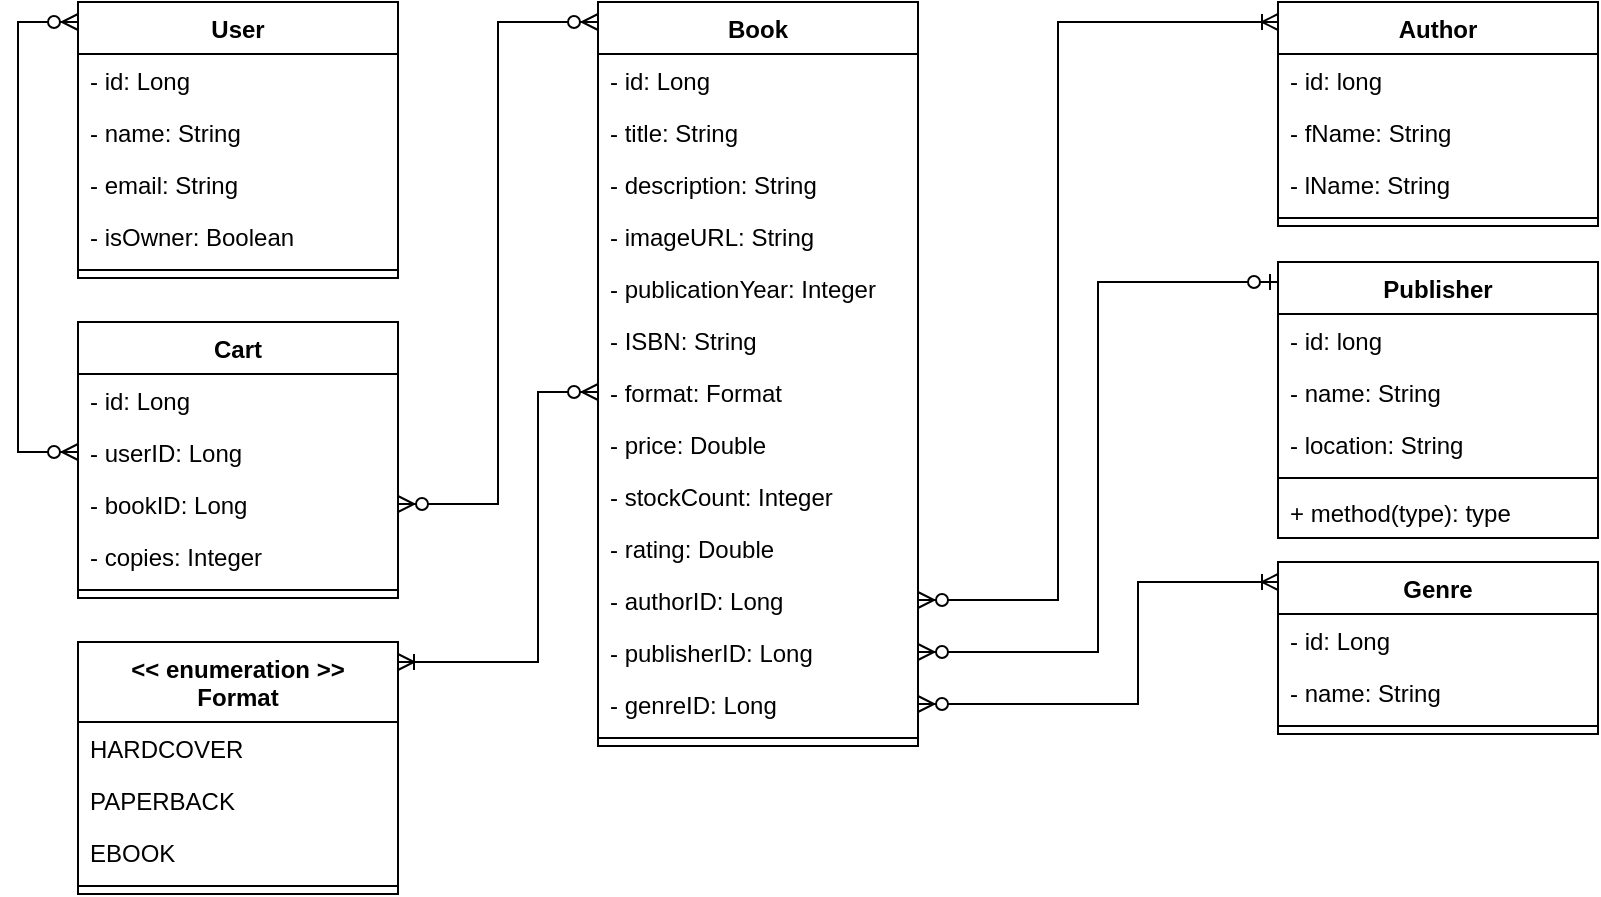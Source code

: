 <mxfile version="14.4.3" type="device"><diagram id="G3pTq0MA69egy5FtvFMT" name="Page-1"><mxGraphModel dx="946" dy="617" grid="1" gridSize="10" guides="1" tooltips="1" connect="1" arrows="1" fold="1" page="1" pageScale="1" pageWidth="850" pageHeight="1100" math="0" shadow="0"><root><mxCell id="0"/><mxCell id="1" parent="0"/><mxCell id="gHgjY98yb04o93Fi81qX-1" value="Book" style="swimlane;fontStyle=1;align=center;verticalAlign=top;childLayout=stackLayout;horizontal=1;startSize=26;horizontalStack=0;resizeParent=1;resizeParentMax=0;resizeLast=0;collapsible=1;marginBottom=0;" vertex="1" parent="1"><mxGeometry x="320" y="40" width="160" height="372" as="geometry"/></mxCell><mxCell id="gHgjY98yb04o93Fi81qX-5" value="- id: Long" style="text;strokeColor=none;fillColor=none;align=left;verticalAlign=top;spacingLeft=4;spacingRight=4;overflow=hidden;rotatable=0;points=[[0,0.5],[1,0.5]];portConstraint=eastwest;" vertex="1" parent="gHgjY98yb04o93Fi81qX-1"><mxGeometry y="26" width="160" height="26" as="geometry"/></mxCell><mxCell id="gHgjY98yb04o93Fi81qX-2" value="- title: String" style="text;strokeColor=none;fillColor=none;align=left;verticalAlign=top;spacingLeft=4;spacingRight=4;overflow=hidden;rotatable=0;points=[[0,0.5],[1,0.5]];portConstraint=eastwest;" vertex="1" parent="gHgjY98yb04o93Fi81qX-1"><mxGeometry y="52" width="160" height="26" as="geometry"/></mxCell><mxCell id="gHgjY98yb04o93Fi81qX-6" value="- description: String" style="text;strokeColor=none;fillColor=none;align=left;verticalAlign=top;spacingLeft=4;spacingRight=4;overflow=hidden;rotatable=0;points=[[0,0.5],[1,0.5]];portConstraint=eastwest;" vertex="1" parent="gHgjY98yb04o93Fi81qX-1"><mxGeometry y="78" width="160" height="26" as="geometry"/></mxCell><mxCell id="gHgjY98yb04o93Fi81qX-9" value="- imageURL: String" style="text;strokeColor=none;fillColor=none;align=left;verticalAlign=top;spacingLeft=4;spacingRight=4;overflow=hidden;rotatable=0;points=[[0,0.5],[1,0.5]];portConstraint=eastwest;" vertex="1" parent="gHgjY98yb04o93Fi81qX-1"><mxGeometry y="104" width="160" height="26" as="geometry"/></mxCell><mxCell id="gHgjY98yb04o93Fi81qX-10" value="- publicationYear: Integer" style="text;strokeColor=none;fillColor=none;align=left;verticalAlign=top;spacingLeft=4;spacingRight=4;overflow=hidden;rotatable=0;points=[[0,0.5],[1,0.5]];portConstraint=eastwest;" vertex="1" parent="gHgjY98yb04o93Fi81qX-1"><mxGeometry y="130" width="160" height="26" as="geometry"/></mxCell><mxCell id="gHgjY98yb04o93Fi81qX-53" value="- ISBN: String" style="text;strokeColor=none;fillColor=none;align=left;verticalAlign=top;spacingLeft=4;spacingRight=4;overflow=hidden;rotatable=0;points=[[0,0.5],[1,0.5]];portConstraint=eastwest;" vertex="1" parent="gHgjY98yb04o93Fi81qX-1"><mxGeometry y="156" width="160" height="26" as="geometry"/></mxCell><mxCell id="gHgjY98yb04o93Fi81qX-81" value="- format: Format" style="text;strokeColor=none;fillColor=none;align=left;verticalAlign=top;spacingLeft=4;spacingRight=4;overflow=hidden;rotatable=0;points=[[0,0.5],[1,0.5]];portConstraint=eastwest;" vertex="1" parent="gHgjY98yb04o93Fi81qX-1"><mxGeometry y="182" width="160" height="26" as="geometry"/></mxCell><mxCell id="gHgjY98yb04o93Fi81qX-77" value="- price: Double" style="text;strokeColor=none;fillColor=none;align=left;verticalAlign=top;spacingLeft=4;spacingRight=4;overflow=hidden;rotatable=0;points=[[0,0.5],[1,0.5]];portConstraint=eastwest;" vertex="1" parent="gHgjY98yb04o93Fi81qX-1"><mxGeometry y="208" width="160" height="26" as="geometry"/></mxCell><mxCell id="gHgjY98yb04o93Fi81qX-56" value="- stockCount: Integer" style="text;strokeColor=none;fillColor=none;align=left;verticalAlign=top;spacingLeft=4;spacingRight=4;overflow=hidden;rotatable=0;points=[[0,0.5],[1,0.5]];portConstraint=eastwest;" vertex="1" parent="gHgjY98yb04o93Fi81qX-1"><mxGeometry y="234" width="160" height="26" as="geometry"/></mxCell><mxCell id="gHgjY98yb04o93Fi81qX-43" value="- rating: Double" style="text;strokeColor=none;fillColor=none;align=left;verticalAlign=top;spacingLeft=4;spacingRight=4;overflow=hidden;rotatable=0;points=[[0,0.5],[1,0.5]];portConstraint=eastwest;" vertex="1" parent="gHgjY98yb04o93Fi81qX-1"><mxGeometry y="260" width="160" height="26" as="geometry"/></mxCell><mxCell id="gHgjY98yb04o93Fi81qX-8" value="- authorID: Long" style="text;strokeColor=none;fillColor=none;align=left;verticalAlign=top;spacingLeft=4;spacingRight=4;overflow=hidden;rotatable=0;points=[[0,0.5],[1,0.5]];portConstraint=eastwest;" vertex="1" parent="gHgjY98yb04o93Fi81qX-1"><mxGeometry y="286" width="160" height="26" as="geometry"/></mxCell><mxCell id="gHgjY98yb04o93Fi81qX-31" value="- publisherID: Long" style="text;strokeColor=none;fillColor=none;align=left;verticalAlign=top;spacingLeft=4;spacingRight=4;overflow=hidden;rotatable=0;points=[[0,0.5],[1,0.5]];portConstraint=eastwest;" vertex="1" parent="gHgjY98yb04o93Fi81qX-1"><mxGeometry y="312" width="160" height="26" as="geometry"/></mxCell><mxCell id="gHgjY98yb04o93Fi81qX-7" value="- genreID: Long" style="text;strokeColor=none;fillColor=none;align=left;verticalAlign=top;spacingLeft=4;spacingRight=4;overflow=hidden;rotatable=0;points=[[0,0.5],[1,0.5]];portConstraint=eastwest;" vertex="1" parent="gHgjY98yb04o93Fi81qX-1"><mxGeometry y="338" width="160" height="26" as="geometry"/></mxCell><mxCell id="gHgjY98yb04o93Fi81qX-3" value="" style="line;strokeWidth=1;fillColor=none;align=left;verticalAlign=middle;spacingTop=-1;spacingLeft=3;spacingRight=3;rotatable=0;labelPosition=right;points=[];portConstraint=eastwest;" vertex="1" parent="gHgjY98yb04o93Fi81qX-1"><mxGeometry y="364" width="160" height="8" as="geometry"/></mxCell><mxCell id="gHgjY98yb04o93Fi81qX-11" value="Author" style="swimlane;fontStyle=1;align=center;verticalAlign=top;childLayout=stackLayout;horizontal=1;startSize=26;horizontalStack=0;resizeParent=1;resizeParentMax=0;resizeLast=0;collapsible=1;marginBottom=0;" vertex="1" parent="1"><mxGeometry x="660" y="40" width="160" height="112" as="geometry"/></mxCell><mxCell id="gHgjY98yb04o93Fi81qX-12" value="- id: long" style="text;strokeColor=none;fillColor=none;align=left;verticalAlign=top;spacingLeft=4;spacingRight=4;overflow=hidden;rotatable=0;points=[[0,0.5],[1,0.5]];portConstraint=eastwest;" vertex="1" parent="gHgjY98yb04o93Fi81qX-11"><mxGeometry y="26" width="160" height="26" as="geometry"/></mxCell><mxCell id="gHgjY98yb04o93Fi81qX-13" value="- fName: String" style="text;strokeColor=none;fillColor=none;align=left;verticalAlign=top;spacingLeft=4;spacingRight=4;overflow=hidden;rotatable=0;points=[[0,0.5],[1,0.5]];portConstraint=eastwest;" vertex="1" parent="gHgjY98yb04o93Fi81qX-11"><mxGeometry y="52" width="160" height="26" as="geometry"/></mxCell><mxCell id="gHgjY98yb04o93Fi81qX-14" value="- lName: String" style="text;strokeColor=none;fillColor=none;align=left;verticalAlign=top;spacingLeft=4;spacingRight=4;overflow=hidden;rotatable=0;points=[[0,0.5],[1,0.5]];portConstraint=eastwest;" vertex="1" parent="gHgjY98yb04o93Fi81qX-11"><mxGeometry y="78" width="160" height="26" as="geometry"/></mxCell><mxCell id="gHgjY98yb04o93Fi81qX-19" value="" style="line;strokeWidth=1;fillColor=none;align=left;verticalAlign=middle;spacingTop=-1;spacingLeft=3;spacingRight=3;rotatable=0;labelPosition=right;points=[];portConstraint=eastwest;" vertex="1" parent="gHgjY98yb04o93Fi81qX-11"><mxGeometry y="104" width="160" height="8" as="geometry"/></mxCell><mxCell id="gHgjY98yb04o93Fi81qX-21" value="Publisher" style="swimlane;fontStyle=1;align=center;verticalAlign=top;childLayout=stackLayout;horizontal=1;startSize=26;horizontalStack=0;resizeParent=1;resizeParentMax=0;resizeLast=0;collapsible=1;marginBottom=0;" vertex="1" parent="1"><mxGeometry x="660" y="170" width="160" height="138" as="geometry"/></mxCell><mxCell id="gHgjY98yb04o93Fi81qX-22" value="- id: long" style="text;strokeColor=none;fillColor=none;align=left;verticalAlign=top;spacingLeft=4;spacingRight=4;overflow=hidden;rotatable=0;points=[[0,0.5],[1,0.5]];portConstraint=eastwest;" vertex="1" parent="gHgjY98yb04o93Fi81qX-21"><mxGeometry y="26" width="160" height="26" as="geometry"/></mxCell><mxCell id="gHgjY98yb04o93Fi81qX-23" value="- name: String" style="text;strokeColor=none;fillColor=none;align=left;verticalAlign=top;spacingLeft=4;spacingRight=4;overflow=hidden;rotatable=0;points=[[0,0.5],[1,0.5]];portConstraint=eastwest;" vertex="1" parent="gHgjY98yb04o93Fi81qX-21"><mxGeometry y="52" width="160" height="26" as="geometry"/></mxCell><mxCell id="gHgjY98yb04o93Fi81qX-24" value="- location: String" style="text;strokeColor=none;fillColor=none;align=left;verticalAlign=top;spacingLeft=4;spacingRight=4;overflow=hidden;rotatable=0;points=[[0,0.5],[1,0.5]];portConstraint=eastwest;" vertex="1" parent="gHgjY98yb04o93Fi81qX-21"><mxGeometry y="78" width="160" height="26" as="geometry"/></mxCell><mxCell id="gHgjY98yb04o93Fi81qX-29" value="" style="line;strokeWidth=1;fillColor=none;align=left;verticalAlign=middle;spacingTop=-1;spacingLeft=3;spacingRight=3;rotatable=0;labelPosition=right;points=[];portConstraint=eastwest;" vertex="1" parent="gHgjY98yb04o93Fi81qX-21"><mxGeometry y="104" width="160" height="8" as="geometry"/></mxCell><mxCell id="gHgjY98yb04o93Fi81qX-30" value="+ method(type): type" style="text;strokeColor=none;fillColor=none;align=left;verticalAlign=top;spacingLeft=4;spacingRight=4;overflow=hidden;rotatable=0;points=[[0,0.5],[1,0.5]];portConstraint=eastwest;" vertex="1" parent="gHgjY98yb04o93Fi81qX-21"><mxGeometry y="112" width="160" height="26" as="geometry"/></mxCell><mxCell id="gHgjY98yb04o93Fi81qX-32" value="Genre" style="swimlane;fontStyle=1;align=center;verticalAlign=top;childLayout=stackLayout;horizontal=1;startSize=26;horizontalStack=0;resizeParent=1;resizeParentMax=0;resizeLast=0;collapsible=1;marginBottom=0;" vertex="1" parent="1"><mxGeometry x="660" y="320" width="160" height="86" as="geometry"/></mxCell><mxCell id="gHgjY98yb04o93Fi81qX-33" value="- id: Long" style="text;strokeColor=none;fillColor=none;align=left;verticalAlign=top;spacingLeft=4;spacingRight=4;overflow=hidden;rotatable=0;points=[[0,0.5],[1,0.5]];portConstraint=eastwest;" vertex="1" parent="gHgjY98yb04o93Fi81qX-32"><mxGeometry y="26" width="160" height="26" as="geometry"/></mxCell><mxCell id="gHgjY98yb04o93Fi81qX-34" value="- name: String" style="text;strokeColor=none;fillColor=none;align=left;verticalAlign=top;spacingLeft=4;spacingRight=4;overflow=hidden;rotatable=0;points=[[0,0.5],[1,0.5]];portConstraint=eastwest;" vertex="1" parent="gHgjY98yb04o93Fi81qX-32"><mxGeometry y="52" width="160" height="26" as="geometry"/></mxCell><mxCell id="gHgjY98yb04o93Fi81qX-41" value="" style="line;strokeWidth=1;fillColor=none;align=left;verticalAlign=middle;spacingTop=-1;spacingLeft=3;spacingRight=3;rotatable=0;labelPosition=right;points=[];portConstraint=eastwest;" vertex="1" parent="gHgjY98yb04o93Fi81qX-32"><mxGeometry y="78" width="160" height="8" as="geometry"/></mxCell><mxCell id="gHgjY98yb04o93Fi81qX-45" style="edgeStyle=orthogonalEdgeStyle;rounded=0;orthogonalLoop=1;jettySize=auto;html=1;exitX=1;exitY=0.5;exitDx=0;exitDy=0;startArrow=ERzeroToMany;startFill=1;endArrow=ERzeroToOne;endFill=1;" edge="1" parent="1" source="gHgjY98yb04o93Fi81qX-31" target="gHgjY98yb04o93Fi81qX-21"><mxGeometry relative="1" as="geometry"><Array as="points"><mxPoint x="570" y="365"/><mxPoint x="570" y="180"/></Array></mxGeometry></mxCell><mxCell id="gHgjY98yb04o93Fi81qX-46" style="edgeStyle=orthogonalEdgeStyle;rounded=0;orthogonalLoop=1;jettySize=auto;html=1;exitX=1;exitY=0.5;exitDx=0;exitDy=0;startArrow=ERzeroToMany;startFill=1;endArrow=ERoneToMany;endFill=0;" edge="1" parent="1" source="gHgjY98yb04o93Fi81qX-8" target="gHgjY98yb04o93Fi81qX-11"><mxGeometry relative="1" as="geometry"><Array as="points"><mxPoint x="550" y="339"/><mxPoint x="550" y="50"/></Array></mxGeometry></mxCell><mxCell id="gHgjY98yb04o93Fi81qX-47" style="edgeStyle=orthogonalEdgeStyle;rounded=0;orthogonalLoop=1;jettySize=auto;html=1;exitX=1;exitY=0.5;exitDx=0;exitDy=0;startArrow=ERzeroToMany;startFill=1;endArrow=ERoneToMany;endFill=0;" edge="1" parent="1" source="gHgjY98yb04o93Fi81qX-7" target="gHgjY98yb04o93Fi81qX-32"><mxGeometry relative="1" as="geometry"><Array as="points"><mxPoint x="590" y="391"/><mxPoint x="590" y="330"/></Array></mxGeometry></mxCell><mxCell id="gHgjY98yb04o93Fi81qX-61" value="User" style="swimlane;fontStyle=1;align=center;verticalAlign=top;childLayout=stackLayout;horizontal=1;startSize=26;horizontalStack=0;resizeParent=1;resizeParentMax=0;resizeLast=0;collapsible=1;marginBottom=0;" vertex="1" parent="1"><mxGeometry x="60" y="40" width="160" height="138" as="geometry"/></mxCell><mxCell id="gHgjY98yb04o93Fi81qX-65" value="- id: Long" style="text;strokeColor=none;fillColor=none;align=left;verticalAlign=top;spacingLeft=4;spacingRight=4;overflow=hidden;rotatable=0;points=[[0,0.5],[1,0.5]];portConstraint=eastwest;" vertex="1" parent="gHgjY98yb04o93Fi81qX-61"><mxGeometry y="26" width="160" height="26" as="geometry"/></mxCell><mxCell id="gHgjY98yb04o93Fi81qX-62" value="- name: String" style="text;strokeColor=none;fillColor=none;align=left;verticalAlign=top;spacingLeft=4;spacingRight=4;overflow=hidden;rotatable=0;points=[[0,0.5],[1,0.5]];portConstraint=eastwest;" vertex="1" parent="gHgjY98yb04o93Fi81qX-61"><mxGeometry y="52" width="160" height="26" as="geometry"/></mxCell><mxCell id="gHgjY98yb04o93Fi81qX-70" value="- email: String" style="text;strokeColor=none;fillColor=none;align=left;verticalAlign=top;spacingLeft=4;spacingRight=4;overflow=hidden;rotatable=0;points=[[0,0.5],[1,0.5]];portConstraint=eastwest;" vertex="1" parent="gHgjY98yb04o93Fi81qX-61"><mxGeometry y="78" width="160" height="26" as="geometry"/></mxCell><mxCell id="gHgjY98yb04o93Fi81qX-80" value="- isOwner: Boolean" style="text;strokeColor=none;fillColor=none;align=left;verticalAlign=top;spacingLeft=4;spacingRight=4;overflow=hidden;rotatable=0;points=[[0,0.5],[1,0.5]];portConstraint=eastwest;" vertex="1" parent="gHgjY98yb04o93Fi81qX-61"><mxGeometry y="104" width="160" height="26" as="geometry"/></mxCell><mxCell id="gHgjY98yb04o93Fi81qX-63" value="" style="line;strokeWidth=1;fillColor=none;align=left;verticalAlign=middle;spacingTop=-1;spacingLeft=3;spacingRight=3;rotatable=0;labelPosition=right;points=[];portConstraint=eastwest;" vertex="1" parent="gHgjY98yb04o93Fi81qX-61"><mxGeometry y="130" width="160" height="8" as="geometry"/></mxCell><mxCell id="gHgjY98yb04o93Fi81qX-71" value="Cart" style="swimlane;fontStyle=1;align=center;verticalAlign=top;childLayout=stackLayout;horizontal=1;startSize=26;horizontalStack=0;resizeParent=1;resizeParentMax=0;resizeLast=0;collapsible=1;marginBottom=0;" vertex="1" parent="1"><mxGeometry x="60" y="200" width="160" height="138" as="geometry"/></mxCell><mxCell id="gHgjY98yb04o93Fi81qX-72" value="- id: Long" style="text;strokeColor=none;fillColor=none;align=left;verticalAlign=top;spacingLeft=4;spacingRight=4;overflow=hidden;rotatable=0;points=[[0,0.5],[1,0.5]];portConstraint=eastwest;" vertex="1" parent="gHgjY98yb04o93Fi81qX-71"><mxGeometry y="26" width="160" height="26" as="geometry"/></mxCell><mxCell id="gHgjY98yb04o93Fi81qX-73" value="- userID: Long" style="text;strokeColor=none;fillColor=none;align=left;verticalAlign=top;spacingLeft=4;spacingRight=4;overflow=hidden;rotatable=0;points=[[0,0.5],[1,0.5]];portConstraint=eastwest;" vertex="1" parent="gHgjY98yb04o93Fi81qX-71"><mxGeometry y="52" width="160" height="26" as="geometry"/></mxCell><mxCell id="gHgjY98yb04o93Fi81qX-74" value="- bookID: Long" style="text;strokeColor=none;fillColor=none;align=left;verticalAlign=top;spacingLeft=4;spacingRight=4;overflow=hidden;rotatable=0;points=[[0,0.5],[1,0.5]];portConstraint=eastwest;" vertex="1" parent="gHgjY98yb04o93Fi81qX-71"><mxGeometry y="78" width="160" height="26" as="geometry"/></mxCell><mxCell id="gHgjY98yb04o93Fi81qX-76" value="- copies: Integer" style="text;strokeColor=none;fillColor=none;align=left;verticalAlign=top;spacingLeft=4;spacingRight=4;overflow=hidden;rotatable=0;points=[[0,0.5],[1,0.5]];portConstraint=eastwest;" vertex="1" parent="gHgjY98yb04o93Fi81qX-71"><mxGeometry y="104" width="160" height="26" as="geometry"/></mxCell><mxCell id="gHgjY98yb04o93Fi81qX-75" value="" style="line;strokeWidth=1;fillColor=none;align=left;verticalAlign=middle;spacingTop=-1;spacingLeft=3;spacingRight=3;rotatable=0;labelPosition=right;points=[];portConstraint=eastwest;" vertex="1" parent="gHgjY98yb04o93Fi81qX-71"><mxGeometry y="130" width="160" height="8" as="geometry"/></mxCell><mxCell id="gHgjY98yb04o93Fi81qX-78" style="edgeStyle=orthogonalEdgeStyle;rounded=0;orthogonalLoop=1;jettySize=auto;html=1;exitX=1;exitY=0.5;exitDx=0;exitDy=0;startArrow=ERzeroToMany;startFill=1;endArrow=ERzeroToMany;endFill=1;" edge="1" parent="1" source="gHgjY98yb04o93Fi81qX-74" target="gHgjY98yb04o93Fi81qX-1"><mxGeometry relative="1" as="geometry"><Array as="points"><mxPoint x="270" y="291"/><mxPoint x="270" y="50"/></Array></mxGeometry></mxCell><mxCell id="gHgjY98yb04o93Fi81qX-79" style="edgeStyle=orthogonalEdgeStyle;rounded=0;orthogonalLoop=1;jettySize=auto;html=1;exitX=0;exitY=0.5;exitDx=0;exitDy=0;startArrow=ERzeroToMany;startFill=1;endArrow=ERzeroToMany;endFill=1;" edge="1" parent="1" source="gHgjY98yb04o93Fi81qX-73" target="gHgjY98yb04o93Fi81qX-61"><mxGeometry relative="1" as="geometry"><Array as="points"><mxPoint x="30" y="265"/><mxPoint x="30" y="50"/></Array></mxGeometry></mxCell><mxCell id="gHgjY98yb04o93Fi81qX-82" value="&lt;&lt; enumeration &gt;&gt;&#10;Format" style="swimlane;fontStyle=1;align=center;verticalAlign=top;childLayout=stackLayout;horizontal=1;startSize=40;horizontalStack=0;resizeParent=1;resizeParentMax=0;resizeLast=0;collapsible=1;marginBottom=0;" vertex="1" parent="1"><mxGeometry x="60" y="360" width="160" height="126" as="geometry"/></mxCell><mxCell id="gHgjY98yb04o93Fi81qX-83" value="HARDCOVER" style="text;strokeColor=none;fillColor=none;align=left;verticalAlign=top;spacingLeft=4;spacingRight=4;overflow=hidden;rotatable=0;points=[[0,0.5],[1,0.5]];portConstraint=eastwest;" vertex="1" parent="gHgjY98yb04o93Fi81qX-82"><mxGeometry y="40" width="160" height="26" as="geometry"/></mxCell><mxCell id="gHgjY98yb04o93Fi81qX-84" value="PAPERBACK" style="text;strokeColor=none;fillColor=none;align=left;verticalAlign=top;spacingLeft=4;spacingRight=4;overflow=hidden;rotatable=0;points=[[0,0.5],[1,0.5]];portConstraint=eastwest;" vertex="1" parent="gHgjY98yb04o93Fi81qX-82"><mxGeometry y="66" width="160" height="26" as="geometry"/></mxCell><mxCell id="gHgjY98yb04o93Fi81qX-85" value="EBOOK" style="text;strokeColor=none;fillColor=none;align=left;verticalAlign=top;spacingLeft=4;spacingRight=4;overflow=hidden;rotatable=0;points=[[0,0.5],[1,0.5]];portConstraint=eastwest;" vertex="1" parent="gHgjY98yb04o93Fi81qX-82"><mxGeometry y="92" width="160" height="26" as="geometry"/></mxCell><mxCell id="gHgjY98yb04o93Fi81qX-87" value="" style="line;strokeWidth=1;fillColor=none;align=left;verticalAlign=middle;spacingTop=-1;spacingLeft=3;spacingRight=3;rotatable=0;labelPosition=right;points=[];portConstraint=eastwest;" vertex="1" parent="gHgjY98yb04o93Fi81qX-82"><mxGeometry y="118" width="160" height="8" as="geometry"/></mxCell><mxCell id="gHgjY98yb04o93Fi81qX-88" style="edgeStyle=orthogonalEdgeStyle;rounded=0;orthogonalLoop=1;jettySize=auto;html=1;exitX=0;exitY=0.5;exitDx=0;exitDy=0;startArrow=ERzeroToMany;startFill=1;endArrow=ERoneToMany;endFill=0;" edge="1" parent="1" source="gHgjY98yb04o93Fi81qX-81" target="gHgjY98yb04o93Fi81qX-82"><mxGeometry relative="1" as="geometry"><Array as="points"><mxPoint x="290" y="235"/><mxPoint x="290" y="370"/></Array></mxGeometry></mxCell></root></mxGraphModel></diagram></mxfile>